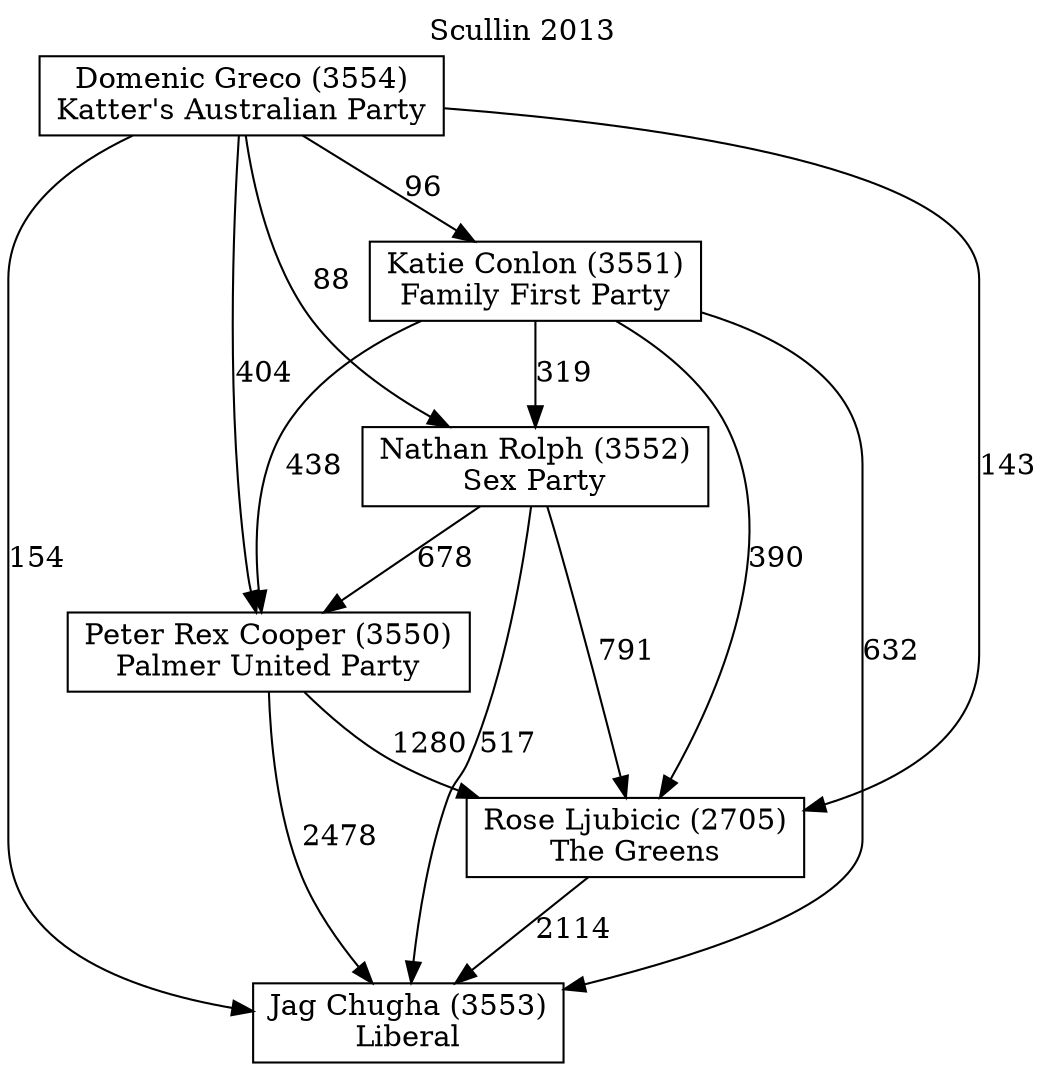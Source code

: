 // House preference flow
digraph "Jag Chugha (3553)_Scullin_2013" {
	graph [label="Scullin 2013" labelloc=t mclimit=10]
	node [shape=box]
	"Jag Chugha (3553)" [label="Jag Chugha (3553)
Liberal"]
	"Rose Ljubicic (2705)" [label="Rose Ljubicic (2705)
The Greens"]
	"Peter Rex Cooper (3550)" [label="Peter Rex Cooper (3550)
Palmer United Party"]
	"Nathan Rolph (3552)" [label="Nathan Rolph (3552)
Sex Party"]
	"Katie Conlon (3551)" [label="Katie Conlon (3551)
Family First Party"]
	"Domenic Greco (3554)" [label="Domenic Greco (3554)
Katter's Australian Party"]
	"Rose Ljubicic (2705)" -> "Jag Chugha (3553)" [label=2114]
	"Peter Rex Cooper (3550)" -> "Rose Ljubicic (2705)" [label=1280]
	"Nathan Rolph (3552)" -> "Peter Rex Cooper (3550)" [label=678]
	"Katie Conlon (3551)" -> "Nathan Rolph (3552)" [label=319]
	"Domenic Greco (3554)" -> "Katie Conlon (3551)" [label=96]
	"Peter Rex Cooper (3550)" -> "Jag Chugha (3553)" [label=2478]
	"Nathan Rolph (3552)" -> "Jag Chugha (3553)" [label=517]
	"Katie Conlon (3551)" -> "Jag Chugha (3553)" [label=632]
	"Domenic Greco (3554)" -> "Jag Chugha (3553)" [label=154]
	"Domenic Greco (3554)" -> "Nathan Rolph (3552)" [label=88]
	"Katie Conlon (3551)" -> "Peter Rex Cooper (3550)" [label=438]
	"Domenic Greco (3554)" -> "Peter Rex Cooper (3550)" [label=404]
	"Nathan Rolph (3552)" -> "Rose Ljubicic (2705)" [label=791]
	"Katie Conlon (3551)" -> "Rose Ljubicic (2705)" [label=390]
	"Domenic Greco (3554)" -> "Rose Ljubicic (2705)" [label=143]
}

